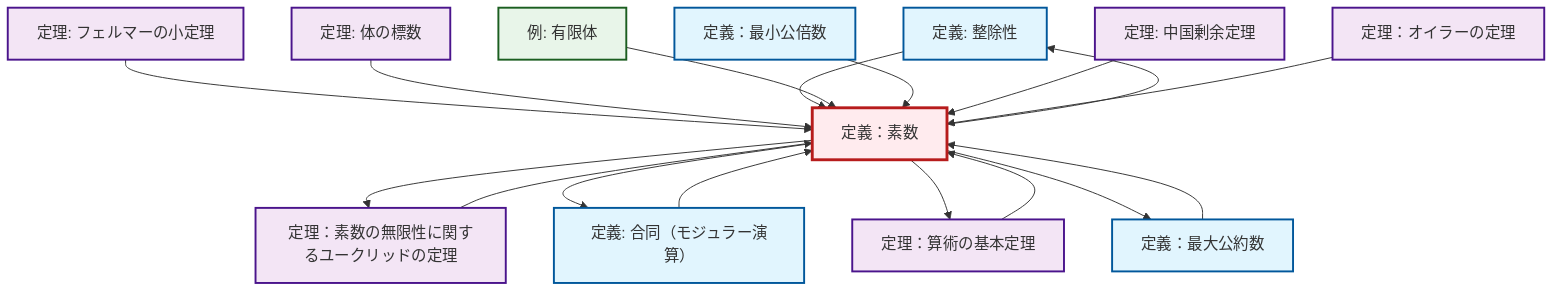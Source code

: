 graph TD
    classDef definition fill:#e1f5fe,stroke:#01579b,stroke-width:2px
    classDef theorem fill:#f3e5f5,stroke:#4a148c,stroke-width:2px
    classDef axiom fill:#fff3e0,stroke:#e65100,stroke-width:2px
    classDef example fill:#e8f5e9,stroke:#1b5e20,stroke-width:2px
    classDef current fill:#ffebee,stroke:#b71c1c,stroke-width:3px
    def-divisibility["定義: 整除性"]:::definition
    def-lcm["定義：最小公倍数"]:::definition
    thm-fermat-little["定理: フェルマーの小定理"]:::theorem
    thm-euler["定理：オイラーの定理"]:::theorem
    thm-euclid-infinitude-primes["定理：素数の無限性に関するユークリッドの定理"]:::theorem
    def-prime["定義：素数"]:::definition
    ex-finite-field["例: 有限体"]:::example
    thm-chinese-remainder["定理: 中国剰余定理"]:::theorem
    def-gcd["定義：最大公約数"]:::definition
    thm-fundamental-arithmetic["定理：算術の基本定理"]:::theorem
    def-congruence["定義: 合同（モジュラー演算）"]:::definition
    thm-field-characteristic["定理: 体の標数"]:::theorem
    thm-fermat-little --> def-prime
    thm-field-characteristic --> def-prime
    def-divisibility --> def-prime
    thm-fundamental-arithmetic --> def-prime
    ex-finite-field --> def-prime
    def-congruence --> def-prime
    def-gcd --> def-prime
    def-prime --> thm-euclid-infinitude-primes
    def-lcm --> def-prime
    def-prime --> def-congruence
    thm-chinese-remainder --> def-prime
    def-prime --> def-divisibility
    def-prime --> thm-fundamental-arithmetic
    thm-euler --> def-prime
    def-prime --> def-gcd
    thm-euclid-infinitude-primes --> def-prime
    class def-prime current
